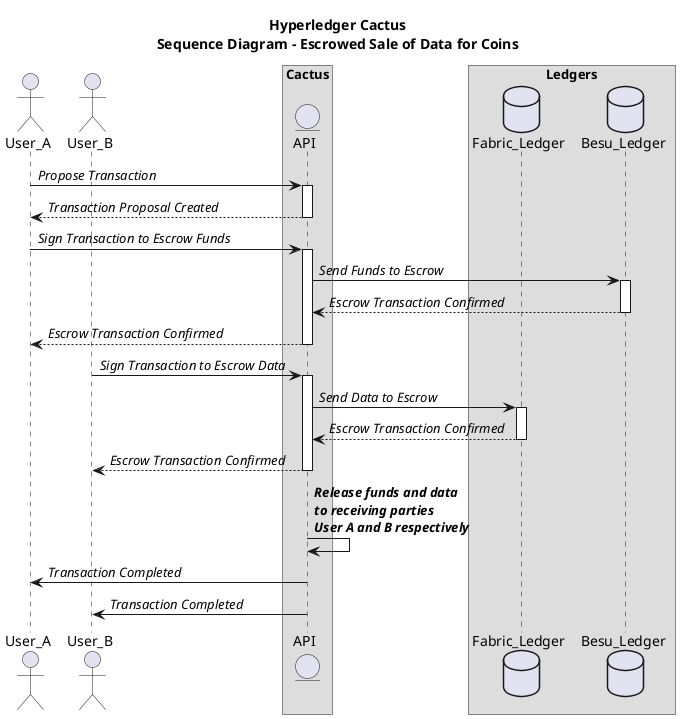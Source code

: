 @startuml Sequence Diagram - Escrowed Sale of Data for Coins

skinparam ArrowFontStyle italic

title Hyperledger Cactus\nSequence Diagram - Escrowed Sale of Data for Coins

actor User_A as a
actor User_B as b

box Cactus
entity "API" as api
end box

box "Ledgers"
database Fabric_Ledger as d1
database Besu_Ledger as d2
end box

autoactivate on

a -> api: Propose Transaction
return Transaction Proposal Created

a -> api: Sign Transaction to Escrow Funds
  api -> d2: Send Funds to Escrow
  return Escrow Transaction Confirmed
return Escrow Transaction Confirmed

b -> api: Sign Transaction to Escrow Data
  api -> d1: Send Data to Escrow
  return Escrow Transaction Confirmed
return Escrow Transaction Confirmed

autoactivate off
api -> api: **Release funds and data**\n**to receiving parties**\n**User A and B respectively**
api -> a: Transaction Completed
api -> b: Transaction Completed

@enduml
